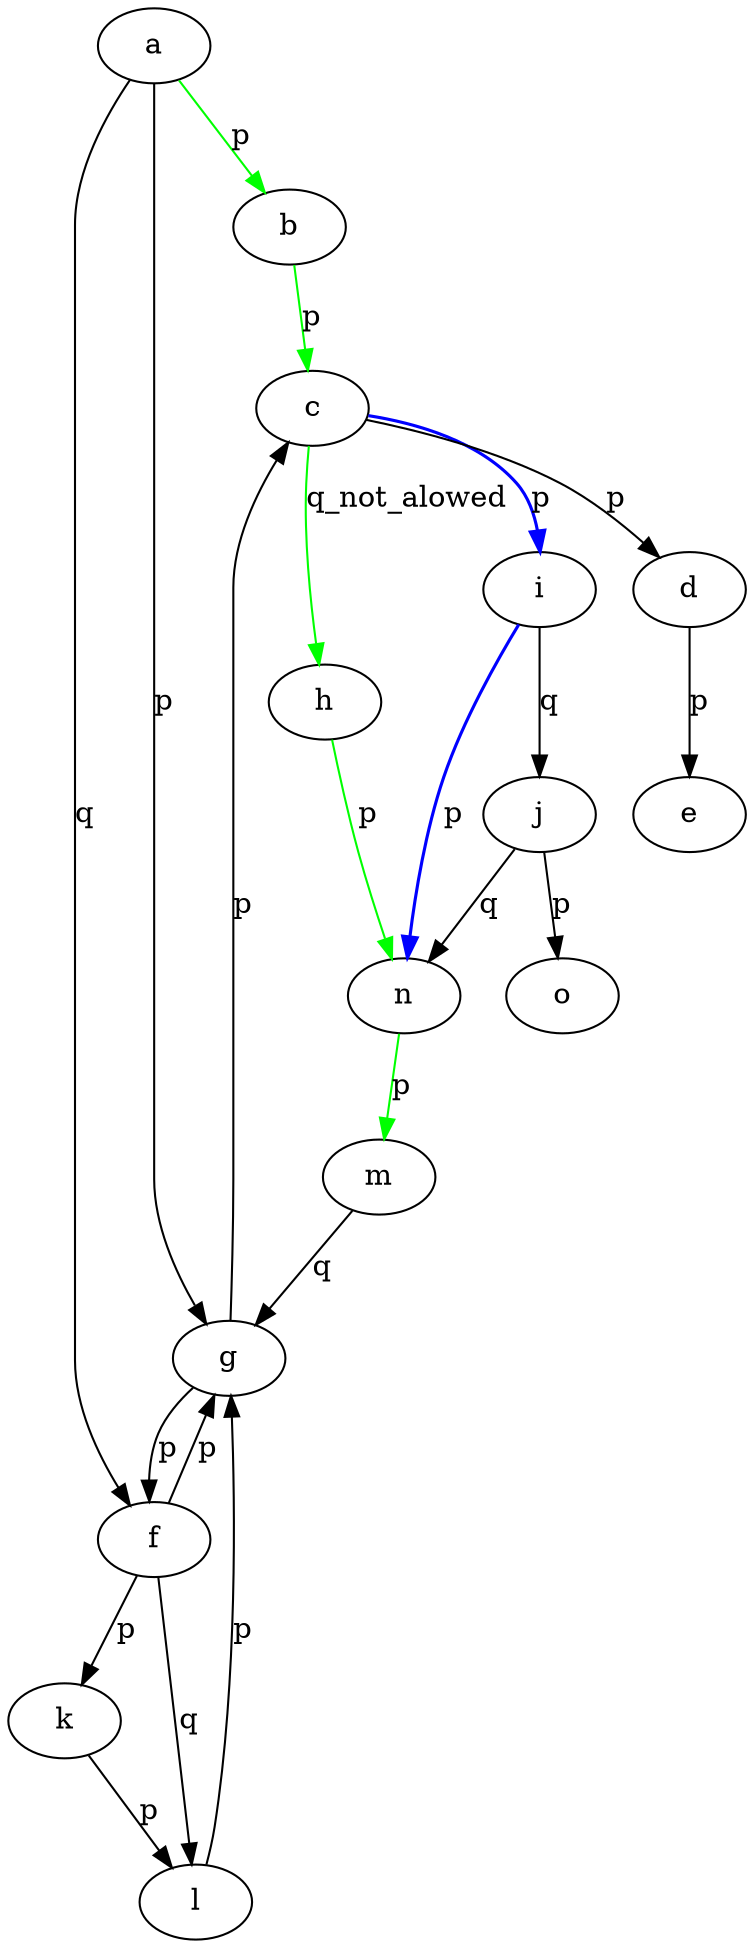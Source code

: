# example taken from https://stackoverflow.com/questions/28900290/querying-a-graph-path-in-sparql
# then odified
# node:x edge:y node:z  ->   x -> z [label=y]
# @prefix [label= p][label= p][label= p]  -> 
#
#@prefix  node: <http://prism[label= p]uvsq[label= p]fr/>[label= p]
#@prefix   edge:<http://prism[label= p]uvsq[label= p]fr#>[label= p]
digraph stack_ov_1 {
a -> b[label= p color=green penwidth=1]
a -> f[label= q]
a -> g[label= p]
c -> h[label= q_not_alowed color=green penwidth=1]
b -> c[label= p color=green penwidth=1]
c -> i[label= p color=blue  penwidth=1.5]
c -> d[label= p]
d -> e[label= p]
f -> g[label= p]
f -> l[label= q]
f -> k[label= p]
g -> c[label= p]
g -> f[label= p]
h -> n[label= p color=green penwidth=1]
i -> j[label= q]
j -> o[label= p]
j -> n[label= q]
k -> l[label= p]
l -> g[label= p]
m -> g[label= q]
n -> m[label= p color=green penwidth=1]
i -> n[label= p color=blue penwidth=1.5]
}
